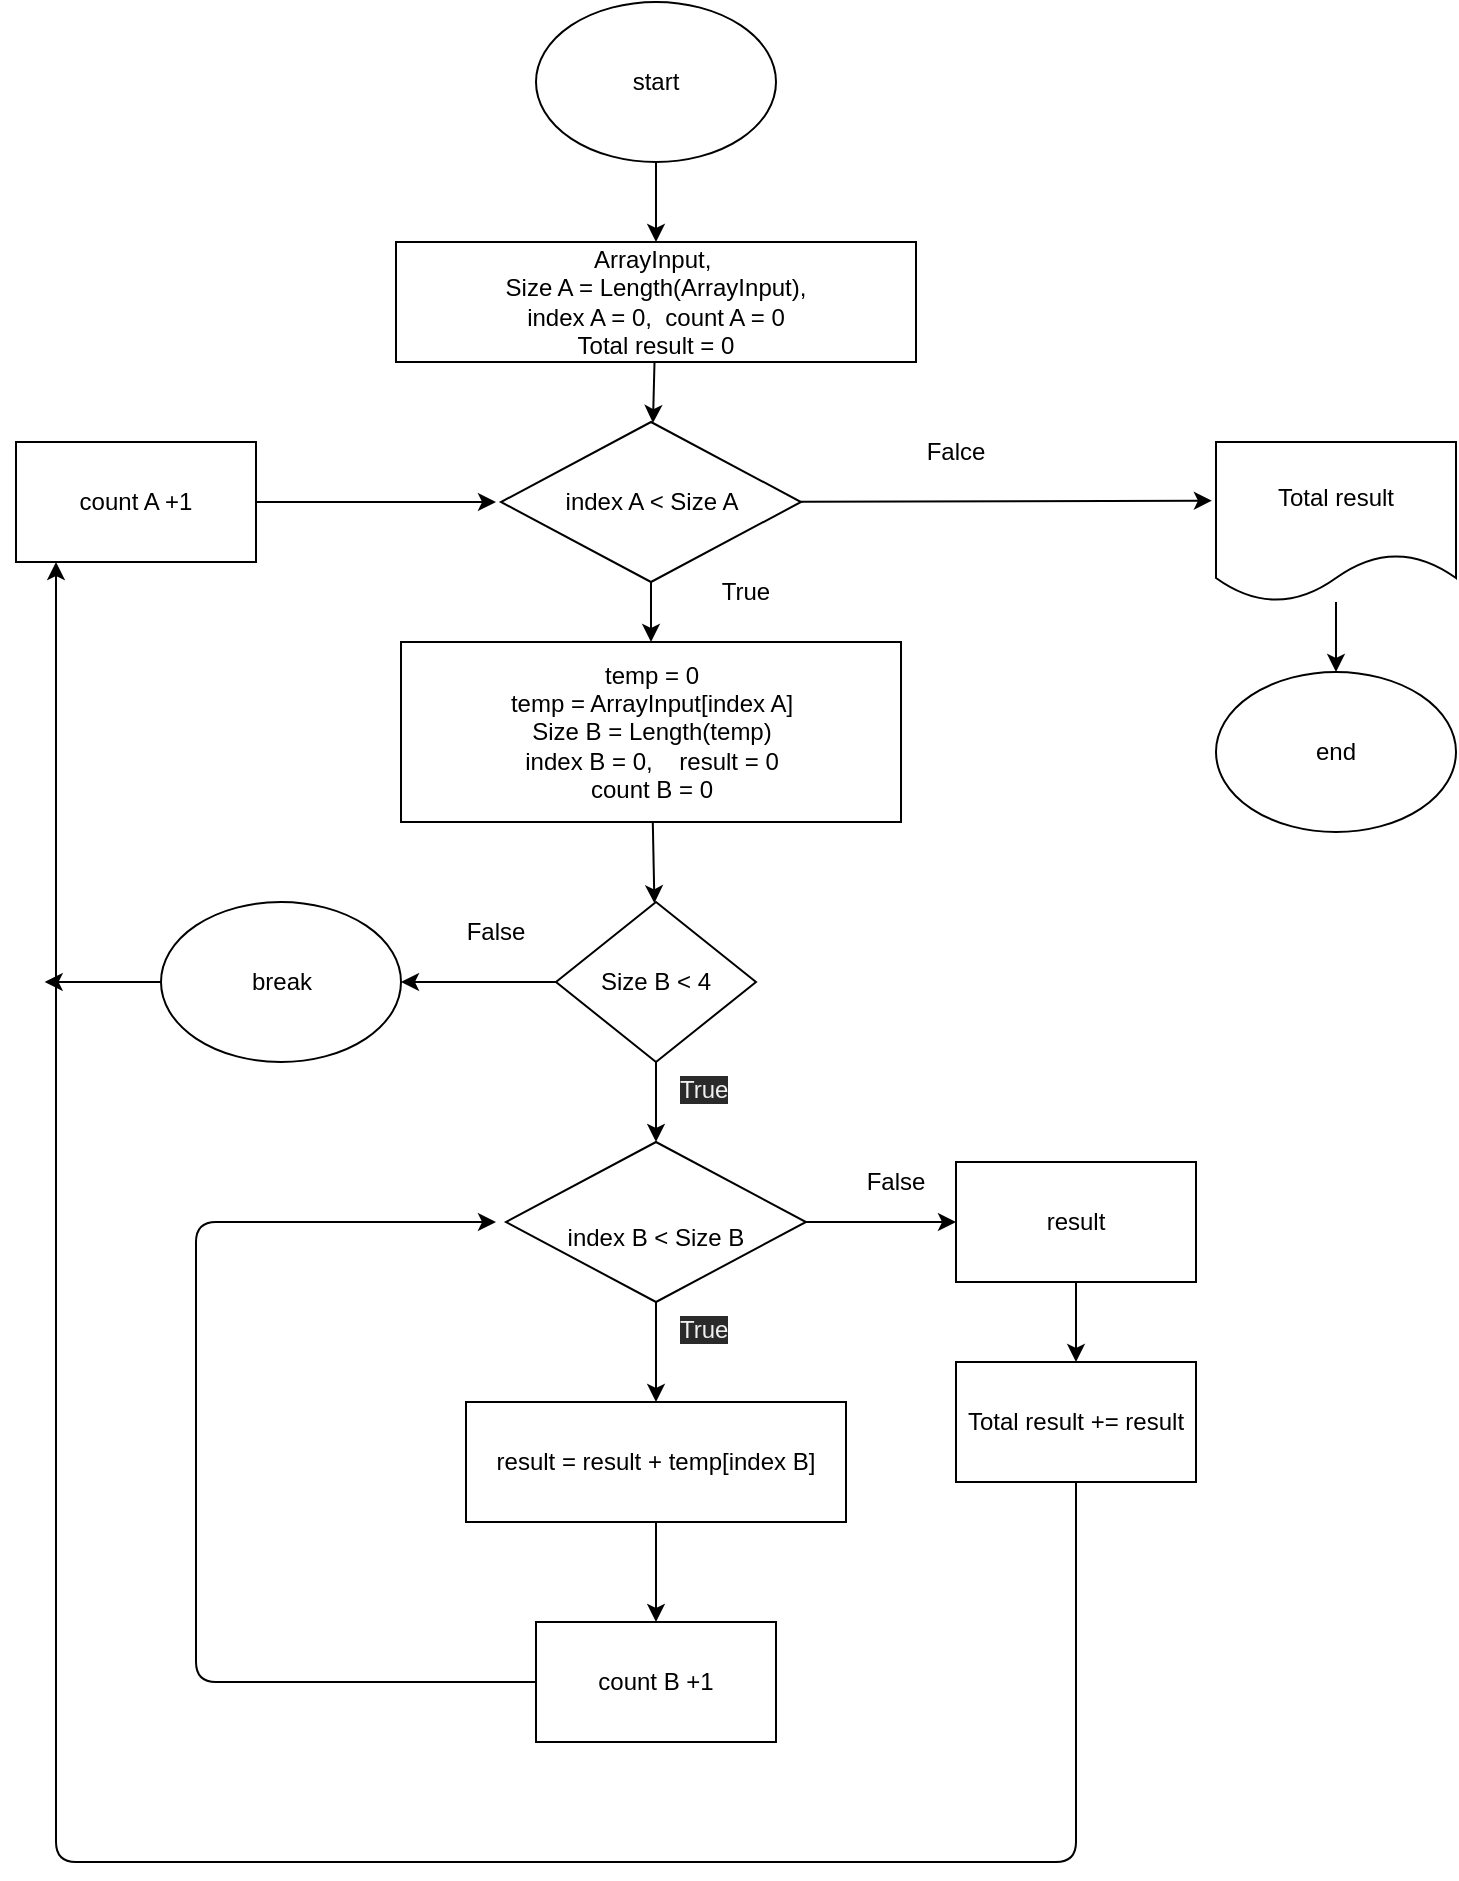 <mxfile>
    <diagram id="F5Lnyw1_uuKEequ11yxV" name="Page-1">
        <mxGraphModel dx="1045" dy="376" grid="1" gridSize="10" guides="1" tooltips="1" connect="1" arrows="1" fold="1" page="1" pageScale="1" pageWidth="827" pageHeight="1169" math="0" shadow="0">
            <root>
                <mxCell id="0"/>
                <mxCell id="1" parent="0"/>
                <mxCell id="75" value="" style="edgeStyle=none;html=1;" edge="1" parent="1" source="76" target="78">
                    <mxGeometry relative="1" as="geometry"/>
                </mxCell>
                <mxCell id="76" value="start" style="ellipse;whiteSpace=wrap;html=1;" vertex="1" parent="1">
                    <mxGeometry x="300" y="10" width="120" height="80" as="geometry"/>
                </mxCell>
                <mxCell id="77" value="" style="edgeStyle=none;html=1;" edge="1" parent="1" source="78" target="88">
                    <mxGeometry relative="1" as="geometry"/>
                </mxCell>
                <mxCell id="78" value="ArrayInput,&amp;nbsp;&lt;br&gt;Size A = Length(ArrayInput),&lt;br&gt;index A = 0,&amp;nbsp; count A = 0&lt;br&gt;Total result = 0" style="rounded=0;whiteSpace=wrap;html=1;" vertex="1" parent="1">
                    <mxGeometry x="230" y="130" width="260" height="60" as="geometry"/>
                </mxCell>
                <mxCell id="79" value="" style="edgeStyle=none;html=1;" edge="1" parent="1" source="80" target="99">
                    <mxGeometry relative="1" as="geometry"/>
                </mxCell>
                <mxCell id="80" value="temp = 0&lt;br&gt;temp = ArrayInput[index A]&lt;br&gt;Size B = Length(temp)&lt;br&gt;index B = 0,&amp;nbsp; &amp;nbsp; result = 0&lt;br&gt;count B = 0" style="rounded=0;whiteSpace=wrap;html=1;" vertex="1" parent="1">
                    <mxGeometry x="232.5" y="330" width="250" height="90" as="geometry"/>
                </mxCell>
                <mxCell id="81" value="" style="edgeStyle=none;html=1;" edge="1" parent="1" source="82" target="94">
                    <mxGeometry relative="1" as="geometry"/>
                </mxCell>
                <mxCell id="82" value="result = result + temp[index B]" style="rounded=0;whiteSpace=wrap;html=1;" vertex="1" parent="1">
                    <mxGeometry x="265" y="710" width="190" height="60" as="geometry"/>
                </mxCell>
                <mxCell id="83" value="" style="edgeStyle=none;html=1;" edge="1" parent="1" source="84" target="85">
                    <mxGeometry relative="1" as="geometry"/>
                </mxCell>
                <mxCell id="84" value="Total result" style="shape=document;whiteSpace=wrap;html=1;boundedLbl=1;" vertex="1" parent="1">
                    <mxGeometry x="640" y="230" width="120" height="80" as="geometry"/>
                </mxCell>
                <mxCell id="85" value="end" style="ellipse;whiteSpace=wrap;html=1;" vertex="1" parent="1">
                    <mxGeometry x="640" y="345" width="120" height="80" as="geometry"/>
                </mxCell>
                <mxCell id="86" value="" style="edgeStyle=none;html=1;" edge="1" parent="1" source="88" target="80">
                    <mxGeometry relative="1" as="geometry"/>
                </mxCell>
                <mxCell id="87" style="edgeStyle=none;html=1;entryX=-0.017;entryY=0.367;entryDx=0;entryDy=0;entryPerimeter=0;" edge="1" parent="1" source="88" target="84">
                    <mxGeometry relative="1" as="geometry"/>
                </mxCell>
                <mxCell id="88" value="index A &amp;lt; Size A" style="rhombus;whiteSpace=wrap;html=1;" vertex="1" parent="1">
                    <mxGeometry x="282.5" y="220" width="150" height="80" as="geometry"/>
                </mxCell>
                <mxCell id="89" value="False" style="text;html=1;strokeColor=none;fillColor=none;align=center;verticalAlign=middle;whiteSpace=wrap;rounded=0;" vertex="1" parent="1">
                    <mxGeometry x="250" y="460" width="60" height="30" as="geometry"/>
                </mxCell>
                <mxCell id="90" style="edgeStyle=none;html=1;startArrow=none;" edge="1" parent="1" source="110">
                    <mxGeometry relative="1" as="geometry">
                        <mxPoint x="280" y="260" as="targetPoint"/>
                        <Array as="points">
                            <mxPoint x="40" y="260"/>
                        </Array>
                    </mxGeometry>
                </mxCell>
                <mxCell id="91" style="edgeStyle=none;html=1;" edge="1" parent="1" source="92">
                    <mxGeometry relative="1" as="geometry">
                        <mxPoint x="54.333" y="500" as="targetPoint"/>
                    </mxGeometry>
                </mxCell>
                <mxCell id="92" value="break" style="ellipse;whiteSpace=wrap;html=1;" vertex="1" parent="1">
                    <mxGeometry x="112.5" y="460" width="120" height="80" as="geometry"/>
                </mxCell>
                <mxCell id="93" style="edgeStyle=none;html=1;exitX=0;exitY=0.5;exitDx=0;exitDy=0;" edge="1" parent="1" source="94">
                    <mxGeometry relative="1" as="geometry">
                        <mxPoint x="280" y="620" as="targetPoint"/>
                        <Array as="points">
                            <mxPoint x="130" y="850"/>
                            <mxPoint x="130" y="620"/>
                        </Array>
                    </mxGeometry>
                </mxCell>
                <mxCell id="94" value="count B +1" style="rounded=0;whiteSpace=wrap;html=1;" vertex="1" parent="1">
                    <mxGeometry x="300" y="820" width="120" height="60" as="geometry"/>
                </mxCell>
                <mxCell id="95" style="edgeStyle=none;html=1;entryX=0.5;entryY=0;entryDx=0;entryDy=0;" edge="1" parent="1" source="96" target="112">
                    <mxGeometry relative="1" as="geometry"/>
                </mxCell>
                <mxCell id="96" value="result" style="whiteSpace=wrap;html=1;rounded=0;" vertex="1" parent="1">
                    <mxGeometry x="510" y="590" width="120" height="60" as="geometry"/>
                </mxCell>
                <mxCell id="97" value="" style="edgeStyle=none;html=1;" edge="1" parent="1" source="99" target="102">
                    <mxGeometry relative="1" as="geometry"/>
                </mxCell>
                <mxCell id="98" value="" style="edgeStyle=none;html=1;" edge="1" parent="1" source="99" target="92">
                    <mxGeometry relative="1" as="geometry"/>
                </mxCell>
                <mxCell id="99" value="&lt;span&gt;Size B &amp;lt; 4&lt;/span&gt;" style="rhombus;whiteSpace=wrap;html=1;" vertex="1" parent="1">
                    <mxGeometry x="310" y="460" width="100" height="80" as="geometry"/>
                </mxCell>
                <mxCell id="100" value="" style="edgeStyle=none;html=1;" edge="1" parent="1" source="102" target="82">
                    <mxGeometry relative="1" as="geometry"/>
                </mxCell>
                <mxCell id="101" style="edgeStyle=none;html=1;entryX=0;entryY=0.5;entryDx=0;entryDy=0;" edge="1" parent="1" source="102" target="96">
                    <mxGeometry relative="1" as="geometry"/>
                </mxCell>
                <mxCell id="102" value="&lt;br style=&quot;font-family: &amp;#34;helvetica&amp;#34;&quot;&gt;&lt;span style=&quot;font-family: &amp;#34;helvetica&amp;#34;&quot;&gt;index B &amp;lt; Size B&lt;/span&gt;" style="rhombus;whiteSpace=wrap;html=1;" vertex="1" parent="1">
                    <mxGeometry x="285" y="580" width="150" height="80" as="geometry"/>
                </mxCell>
                <mxCell id="103" value="True" style="text;html=1;strokeColor=none;fillColor=none;align=center;verticalAlign=middle;whiteSpace=wrap;rounded=0;" vertex="1" parent="1">
                    <mxGeometry x="375" y="290" width="60" height="30" as="geometry"/>
                </mxCell>
                <mxCell id="104" value="&lt;span style=&quot;color: rgb(240 , 240 , 240) ; font-family: &amp;#34;helvetica&amp;#34; ; font-size: 12px ; font-style: normal ; font-weight: 400 ; letter-spacing: normal ; text-align: center ; text-indent: 0px ; text-transform: none ; word-spacing: 0px ; background-color: rgb(42 , 42 , 42) ; display: inline ; float: none&quot;&gt;True&lt;/span&gt;" style="text;whiteSpace=wrap;html=1;" vertex="1" parent="1">
                    <mxGeometry x="370" y="540" width="40" height="30" as="geometry"/>
                </mxCell>
                <mxCell id="106" value="&lt;span style=&quot;color: rgb(240 , 240 , 240) ; font-family: &amp;#34;helvetica&amp;#34; ; font-size: 12px ; font-style: normal ; font-weight: 400 ; letter-spacing: normal ; text-align: center ; text-indent: 0px ; text-transform: none ; word-spacing: 0px ; background-color: rgb(42 , 42 , 42) ; display: inline ; float: none&quot;&gt;True&lt;/span&gt;" style="text;whiteSpace=wrap;html=1;" vertex="1" parent="1">
                    <mxGeometry x="370" y="660" width="40" height="30" as="geometry"/>
                </mxCell>
                <mxCell id="108" value="False" style="text;html=1;strokeColor=none;fillColor=none;align=center;verticalAlign=middle;whiteSpace=wrap;rounded=0;" vertex="1" parent="1">
                    <mxGeometry x="450" y="585" width="60" height="30" as="geometry"/>
                </mxCell>
                <mxCell id="109" value="Falce" style="text;html=1;strokeColor=none;fillColor=none;align=center;verticalAlign=middle;whiteSpace=wrap;rounded=0;" vertex="1" parent="1">
                    <mxGeometry x="480" y="220" width="60" height="30" as="geometry"/>
                </mxCell>
                <mxCell id="110" value="count A +1" style="rounded=0;whiteSpace=wrap;html=1;" vertex="1" parent="1">
                    <mxGeometry x="40" y="230" width="120" height="60" as="geometry"/>
                </mxCell>
                <mxCell id="111" style="edgeStyle=none;html=1;" edge="1" parent="1" source="112">
                    <mxGeometry relative="1" as="geometry">
                        <mxPoint x="60" y="290" as="targetPoint"/>
                        <Array as="points">
                            <mxPoint x="570" y="940"/>
                            <mxPoint x="60" y="940"/>
                            <mxPoint x="60" y="290"/>
                        </Array>
                    </mxGeometry>
                </mxCell>
                <mxCell id="112" value="Total result += result" style="rounded=0;whiteSpace=wrap;html=1;" vertex="1" parent="1">
                    <mxGeometry x="510" y="690" width="120" height="60" as="geometry"/>
                </mxCell>
            </root>
        </mxGraphModel>
    </diagram>
</mxfile>